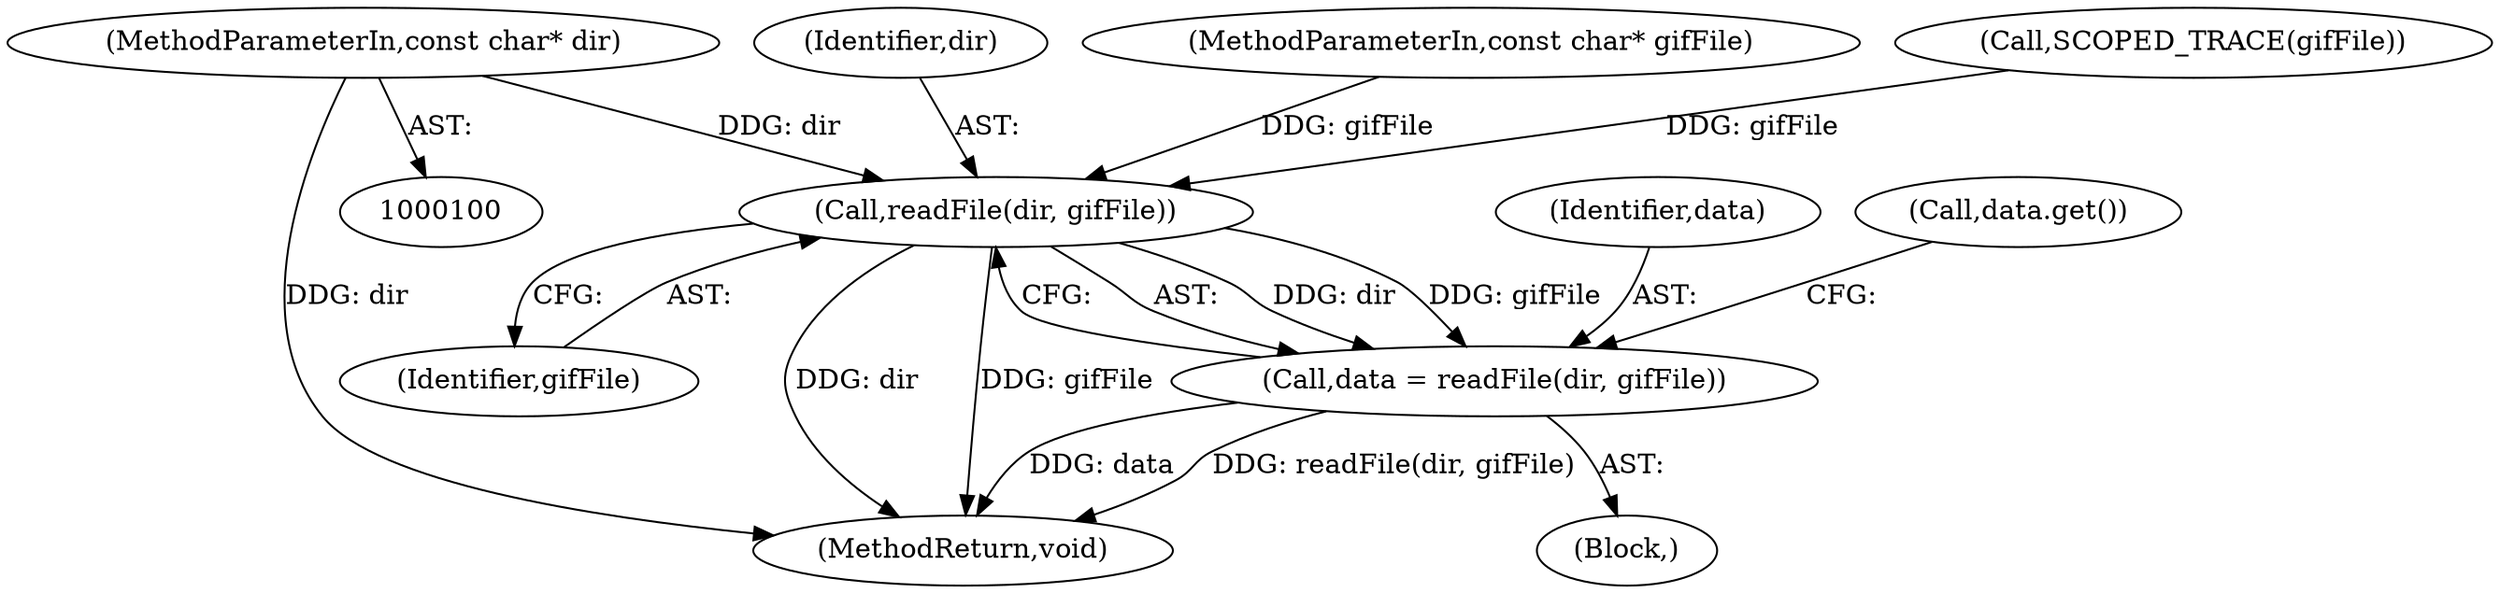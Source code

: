 digraph "0_Chrome_4f9c9adef4036aff60b734b4a0045c43c320fe1d_0@pointer" {
"1000101" [label="(MethodParameterIn,const char* dir)"];
"1000109" [label="(Call,readFile(dir, gifFile))"];
"1000107" [label="(Call,data = readFile(dir, gifFile))"];
"1000107" [label="(Call,data = readFile(dir, gifFile))"];
"1000108" [label="(Identifier,data)"];
"1000110" [label="(Identifier,dir)"];
"1000109" [label="(Call,readFile(dir, gifFile))"];
"1000111" [label="(Identifier,gifFile)"];
"1000103" [label="(Block,)"];
"1000102" [label="(MethodParameterIn,const char* gifFile)"];
"1000113" [label="(Call,data.get())"];
"1000104" [label="(Call,SCOPED_TRACE(gifFile))"];
"1000101" [label="(MethodParameterIn,const char* dir)"];
"1000191" [label="(MethodReturn,void)"];
"1000101" -> "1000100"  [label="AST: "];
"1000101" -> "1000191"  [label="DDG: dir"];
"1000101" -> "1000109"  [label="DDG: dir"];
"1000109" -> "1000107"  [label="AST: "];
"1000109" -> "1000111"  [label="CFG: "];
"1000110" -> "1000109"  [label="AST: "];
"1000111" -> "1000109"  [label="AST: "];
"1000107" -> "1000109"  [label="CFG: "];
"1000109" -> "1000191"  [label="DDG: dir"];
"1000109" -> "1000191"  [label="DDG: gifFile"];
"1000109" -> "1000107"  [label="DDG: dir"];
"1000109" -> "1000107"  [label="DDG: gifFile"];
"1000104" -> "1000109"  [label="DDG: gifFile"];
"1000102" -> "1000109"  [label="DDG: gifFile"];
"1000107" -> "1000103"  [label="AST: "];
"1000108" -> "1000107"  [label="AST: "];
"1000113" -> "1000107"  [label="CFG: "];
"1000107" -> "1000191"  [label="DDG: data"];
"1000107" -> "1000191"  [label="DDG: readFile(dir, gifFile)"];
}
